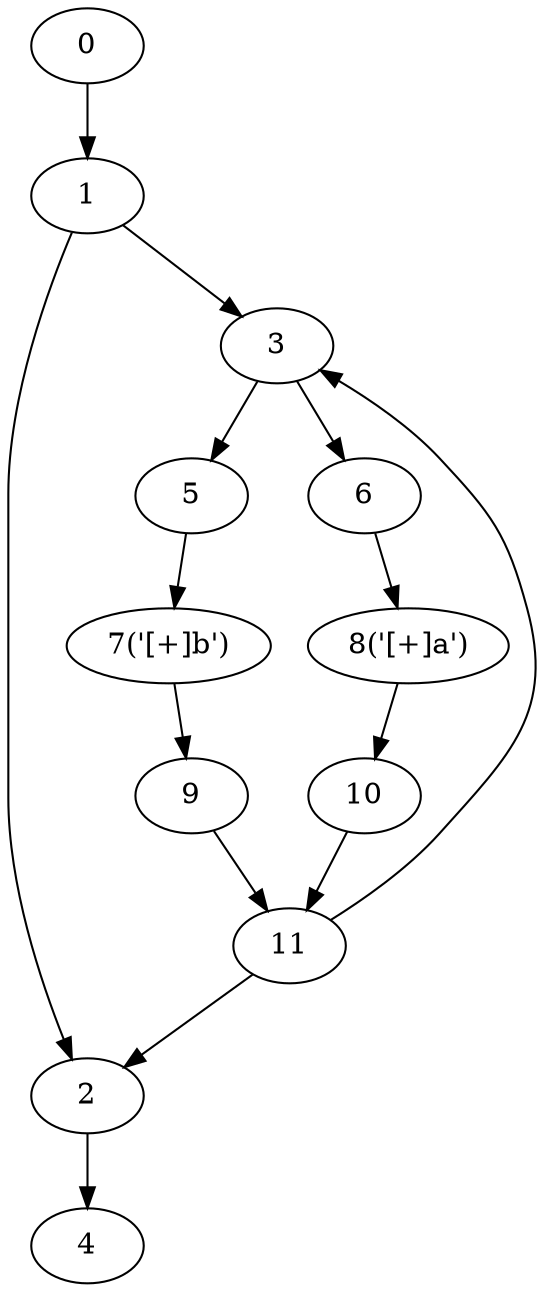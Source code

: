 digraph g {
	0 ;
	1 ;
	2 ;
	3 ;
	4 ;
	5 ;
	6 ;
	7 [label="7('[+]b')"];
	8 [label="8('[+]a')"];
	9 ;
	10 ;
	11 ;
	0->1;
	1->2;
	11->2;
	1->3;
	11->3;
	2->4;
	3->5;
	3->6;
	5->7;
	6->8;
	7->9;
	8->10;
	9->11;
	10->11;
}
